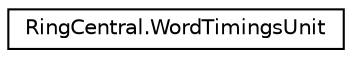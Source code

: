 digraph "Graphical Class Hierarchy"
{
 // LATEX_PDF_SIZE
  edge [fontname="Helvetica",fontsize="10",labelfontname="Helvetica",labelfontsize="10"];
  node [fontname="Helvetica",fontsize="10",shape=record];
  rankdir="LR";
  Node0 [label="RingCentral.WordTimingsUnit",height=0.2,width=0.4,color="black", fillcolor="white", style="filled",URL="$classRingCentral_1_1WordTimingsUnit.html",tooltip=" "];
}

